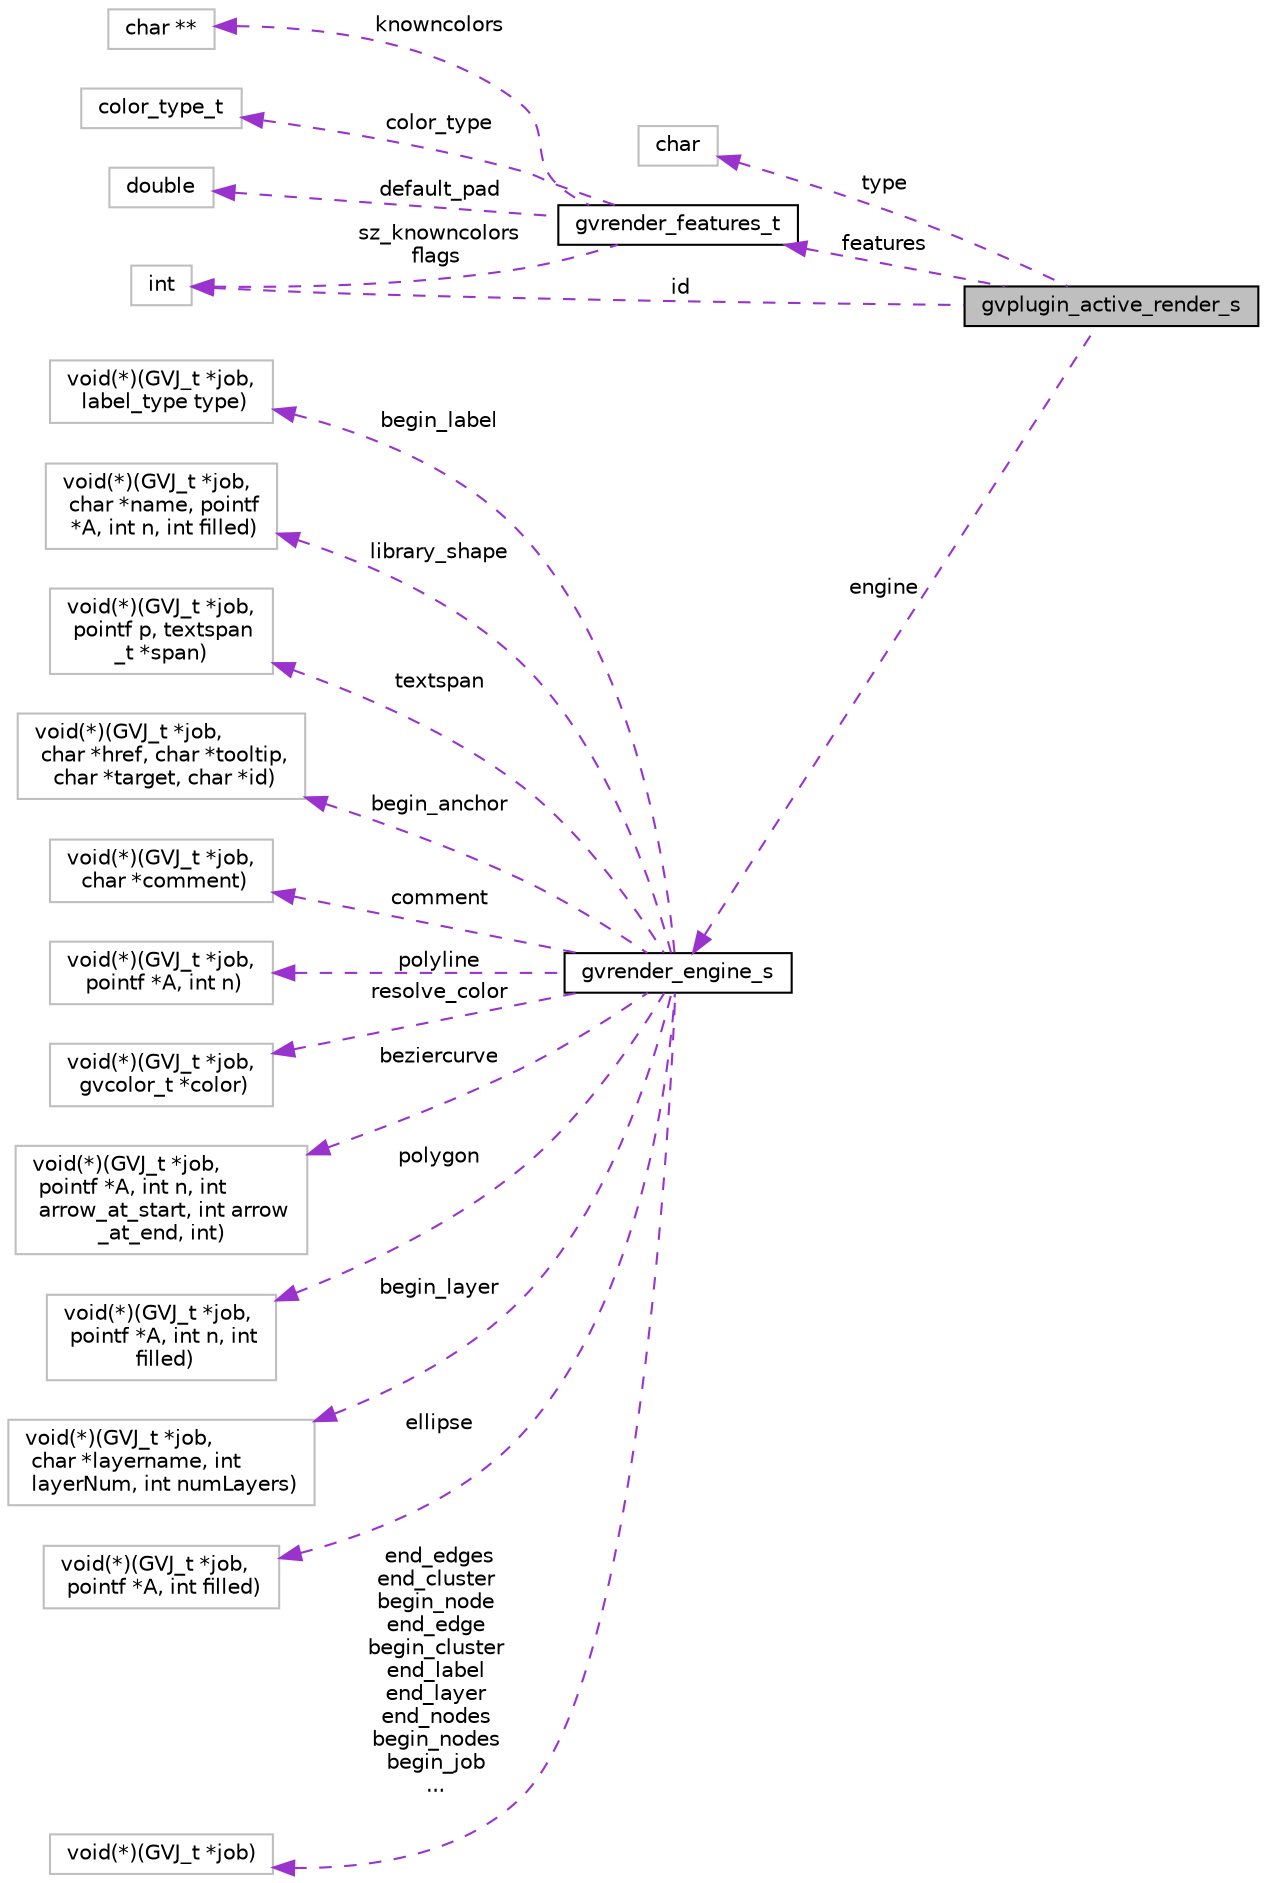 digraph "gvplugin_active_render_s"
{
  bgcolor="transparent";
  edge [fontname="Helvetica",fontsize="10",labelfontname="Helvetica",labelfontsize="10"];
  node [fontname="Helvetica",fontsize="10",shape=record];
  rankdir="LR";
  Node1 [label="gvplugin_active_render_s",height=0.2,width=0.4,color="black", fillcolor="grey75", style="filled", fontcolor="black"];
  Node2 -> Node1 [dir="back",color="darkorchid3",fontsize="10",style="dashed",label=" type" ,fontname="Helvetica"];
  Node2 [label="char",height=0.2,width=0.4,color="grey75"];
  Node3 -> Node1 [dir="back",color="darkorchid3",fontsize="10",style="dashed",label=" features" ,fontname="Helvetica"];
  Node3 [label="gvrender_features_t",height=0.2,width=0.4,color="black",URL="$structgvrender__features__t.html"];
  Node4 -> Node3 [dir="back",color="darkorchid3",fontsize="10",style="dashed",label=" knowncolors" ,fontname="Helvetica"];
  Node4 [label="char **",height=0.2,width=0.4,color="grey75"];
  Node5 -> Node3 [dir="back",color="darkorchid3",fontsize="10",style="dashed",label=" color_type" ,fontname="Helvetica"];
  Node5 [label="color_type_t",height=0.2,width=0.4,color="grey75"];
  Node6 -> Node3 [dir="back",color="darkorchid3",fontsize="10",style="dashed",label=" default_pad" ,fontname="Helvetica"];
  Node6 [label="double",height=0.2,width=0.4,color="grey75"];
  Node7 -> Node3 [dir="back",color="darkorchid3",fontsize="10",style="dashed",label=" sz_knowncolors\nflags" ,fontname="Helvetica"];
  Node7 [label="int",height=0.2,width=0.4,color="grey75"];
  Node7 -> Node1 [dir="back",color="darkorchid3",fontsize="10",style="dashed",label=" id" ,fontname="Helvetica"];
  Node8 -> Node1 [dir="back",color="darkorchid3",fontsize="10",style="dashed",label=" engine" ,fontname="Helvetica"];
  Node8 [label="gvrender_engine_s",height=0.2,width=0.4,color="black",URL="$structgvrender__engine__s.html"];
  Node9 -> Node8 [dir="back",color="darkorchid3",fontsize="10",style="dashed",label=" begin_label" ,fontname="Helvetica"];
  Node9 [label="void(*)(GVJ_t *job,\l label_type type)",height=0.2,width=0.4,color="grey75"];
  Node10 -> Node8 [dir="back",color="darkorchid3",fontsize="10",style="dashed",label=" library_shape" ,fontname="Helvetica"];
  Node10 [label="void(*)(GVJ_t *job,\l char *name, pointf\l *A, int n, int filled)",height=0.2,width=0.4,color="grey75"];
  Node11 -> Node8 [dir="back",color="darkorchid3",fontsize="10",style="dashed",label=" textspan" ,fontname="Helvetica"];
  Node11 [label="void(*)(GVJ_t *job,\l pointf p, textspan\l_t *span)",height=0.2,width=0.4,color="grey75"];
  Node12 -> Node8 [dir="back",color="darkorchid3",fontsize="10",style="dashed",label=" begin_anchor" ,fontname="Helvetica"];
  Node12 [label="void(*)(GVJ_t *job,\l char *href, char *tooltip,\l char *target, char *id)",height=0.2,width=0.4,color="grey75"];
  Node13 -> Node8 [dir="back",color="darkorchid3",fontsize="10",style="dashed",label=" comment" ,fontname="Helvetica"];
  Node13 [label="void(*)(GVJ_t *job,\l char *comment)",height=0.2,width=0.4,color="grey75"];
  Node14 -> Node8 [dir="back",color="darkorchid3",fontsize="10",style="dashed",label=" polyline" ,fontname="Helvetica"];
  Node14 [label="void(*)(GVJ_t *job,\l pointf *A, int n)",height=0.2,width=0.4,color="grey75"];
  Node15 -> Node8 [dir="back",color="darkorchid3",fontsize="10",style="dashed",label=" resolve_color" ,fontname="Helvetica"];
  Node15 [label="void(*)(GVJ_t *job,\l gvcolor_t *color)",height=0.2,width=0.4,color="grey75"];
  Node16 -> Node8 [dir="back",color="darkorchid3",fontsize="10",style="dashed",label=" beziercurve" ,fontname="Helvetica"];
  Node16 [label="void(*)(GVJ_t *job,\l pointf *A, int n, int\l arrow_at_start, int arrow\l_at_end, int)",height=0.2,width=0.4,color="grey75"];
  Node17 -> Node8 [dir="back",color="darkorchid3",fontsize="10",style="dashed",label=" polygon" ,fontname="Helvetica"];
  Node17 [label="void(*)(GVJ_t *job,\l pointf *A, int n, int\l filled)",height=0.2,width=0.4,color="grey75"];
  Node18 -> Node8 [dir="back",color="darkorchid3",fontsize="10",style="dashed",label=" begin_layer" ,fontname="Helvetica"];
  Node18 [label="void(*)(GVJ_t *job,\l char *layername, int\l layerNum, int numLayers)",height=0.2,width=0.4,color="grey75"];
  Node19 -> Node8 [dir="back",color="darkorchid3",fontsize="10",style="dashed",label=" ellipse" ,fontname="Helvetica"];
  Node19 [label="void(*)(GVJ_t *job,\l pointf *A, int filled)",height=0.2,width=0.4,color="grey75"];
  Node20 -> Node8 [dir="back",color="darkorchid3",fontsize="10",style="dashed",label=" end_edges\nend_cluster\nbegin_node\nend_edge\nbegin_cluster\nend_label\nend_layer\nend_nodes\nbegin_nodes\nbegin_job\n..." ,fontname="Helvetica"];
  Node20 [label="void(*)(GVJ_t *job)",height=0.2,width=0.4,color="grey75"];
}
